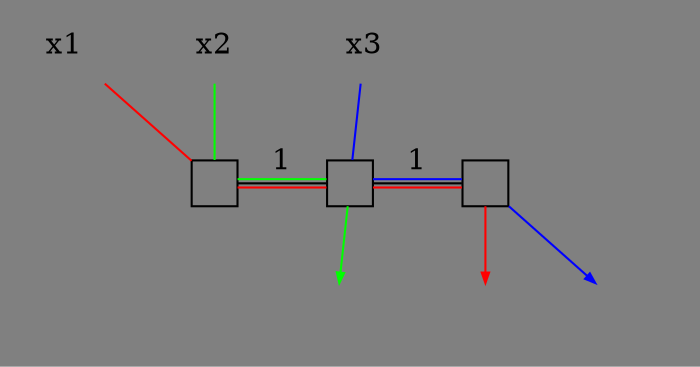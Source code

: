 digraph D {
	edge [dir=none];
	graph [bgcolor="#808080"]
	{
		node [shape=plaintext];		
		x1 x2 x3;
	}
	{
		node [shape=plaintext label=""];
		x1_d x2_d x3_d;
	}
	node [width=0.3 height=0.3 label=""];
	{
		node [shape=box URL="http://www.emacsfans.co.cc", tooltip="emacs"]
		node1;
		node2;
		node3;
	}
	{
		edge [color="red"]
		x1 -> node1;

	}
	{
		edge [dir=forward, color="red", arrowsize=0.5];
		node3 -> x1_d;
	}
	{
		edge [dir=forward, color="blue", arrowsize=0.5];
		node3 -> x3_d;
	}
	{
		edge [dir=forward, color="green", arrowsize=0.5];
		node2 -> x2_d;
	}
	{
		edge [color="green"]
		x2 -> node1;
	}
	{
		edge [color="blue"]
		x3 -> node2;

	}
	{
		edge [color="red:black:green", label=1]
		node1 -> node2;
	}
	{
		edge [color="red:black:blue", label=1]
		node2 -> node3;
	}
	/*
	{
		edge [color="black"]
		node1 -> node2 -> node3;
	}
	*/
	{
		rank=same;
		node1;
		node2;
		node3;
	}
}